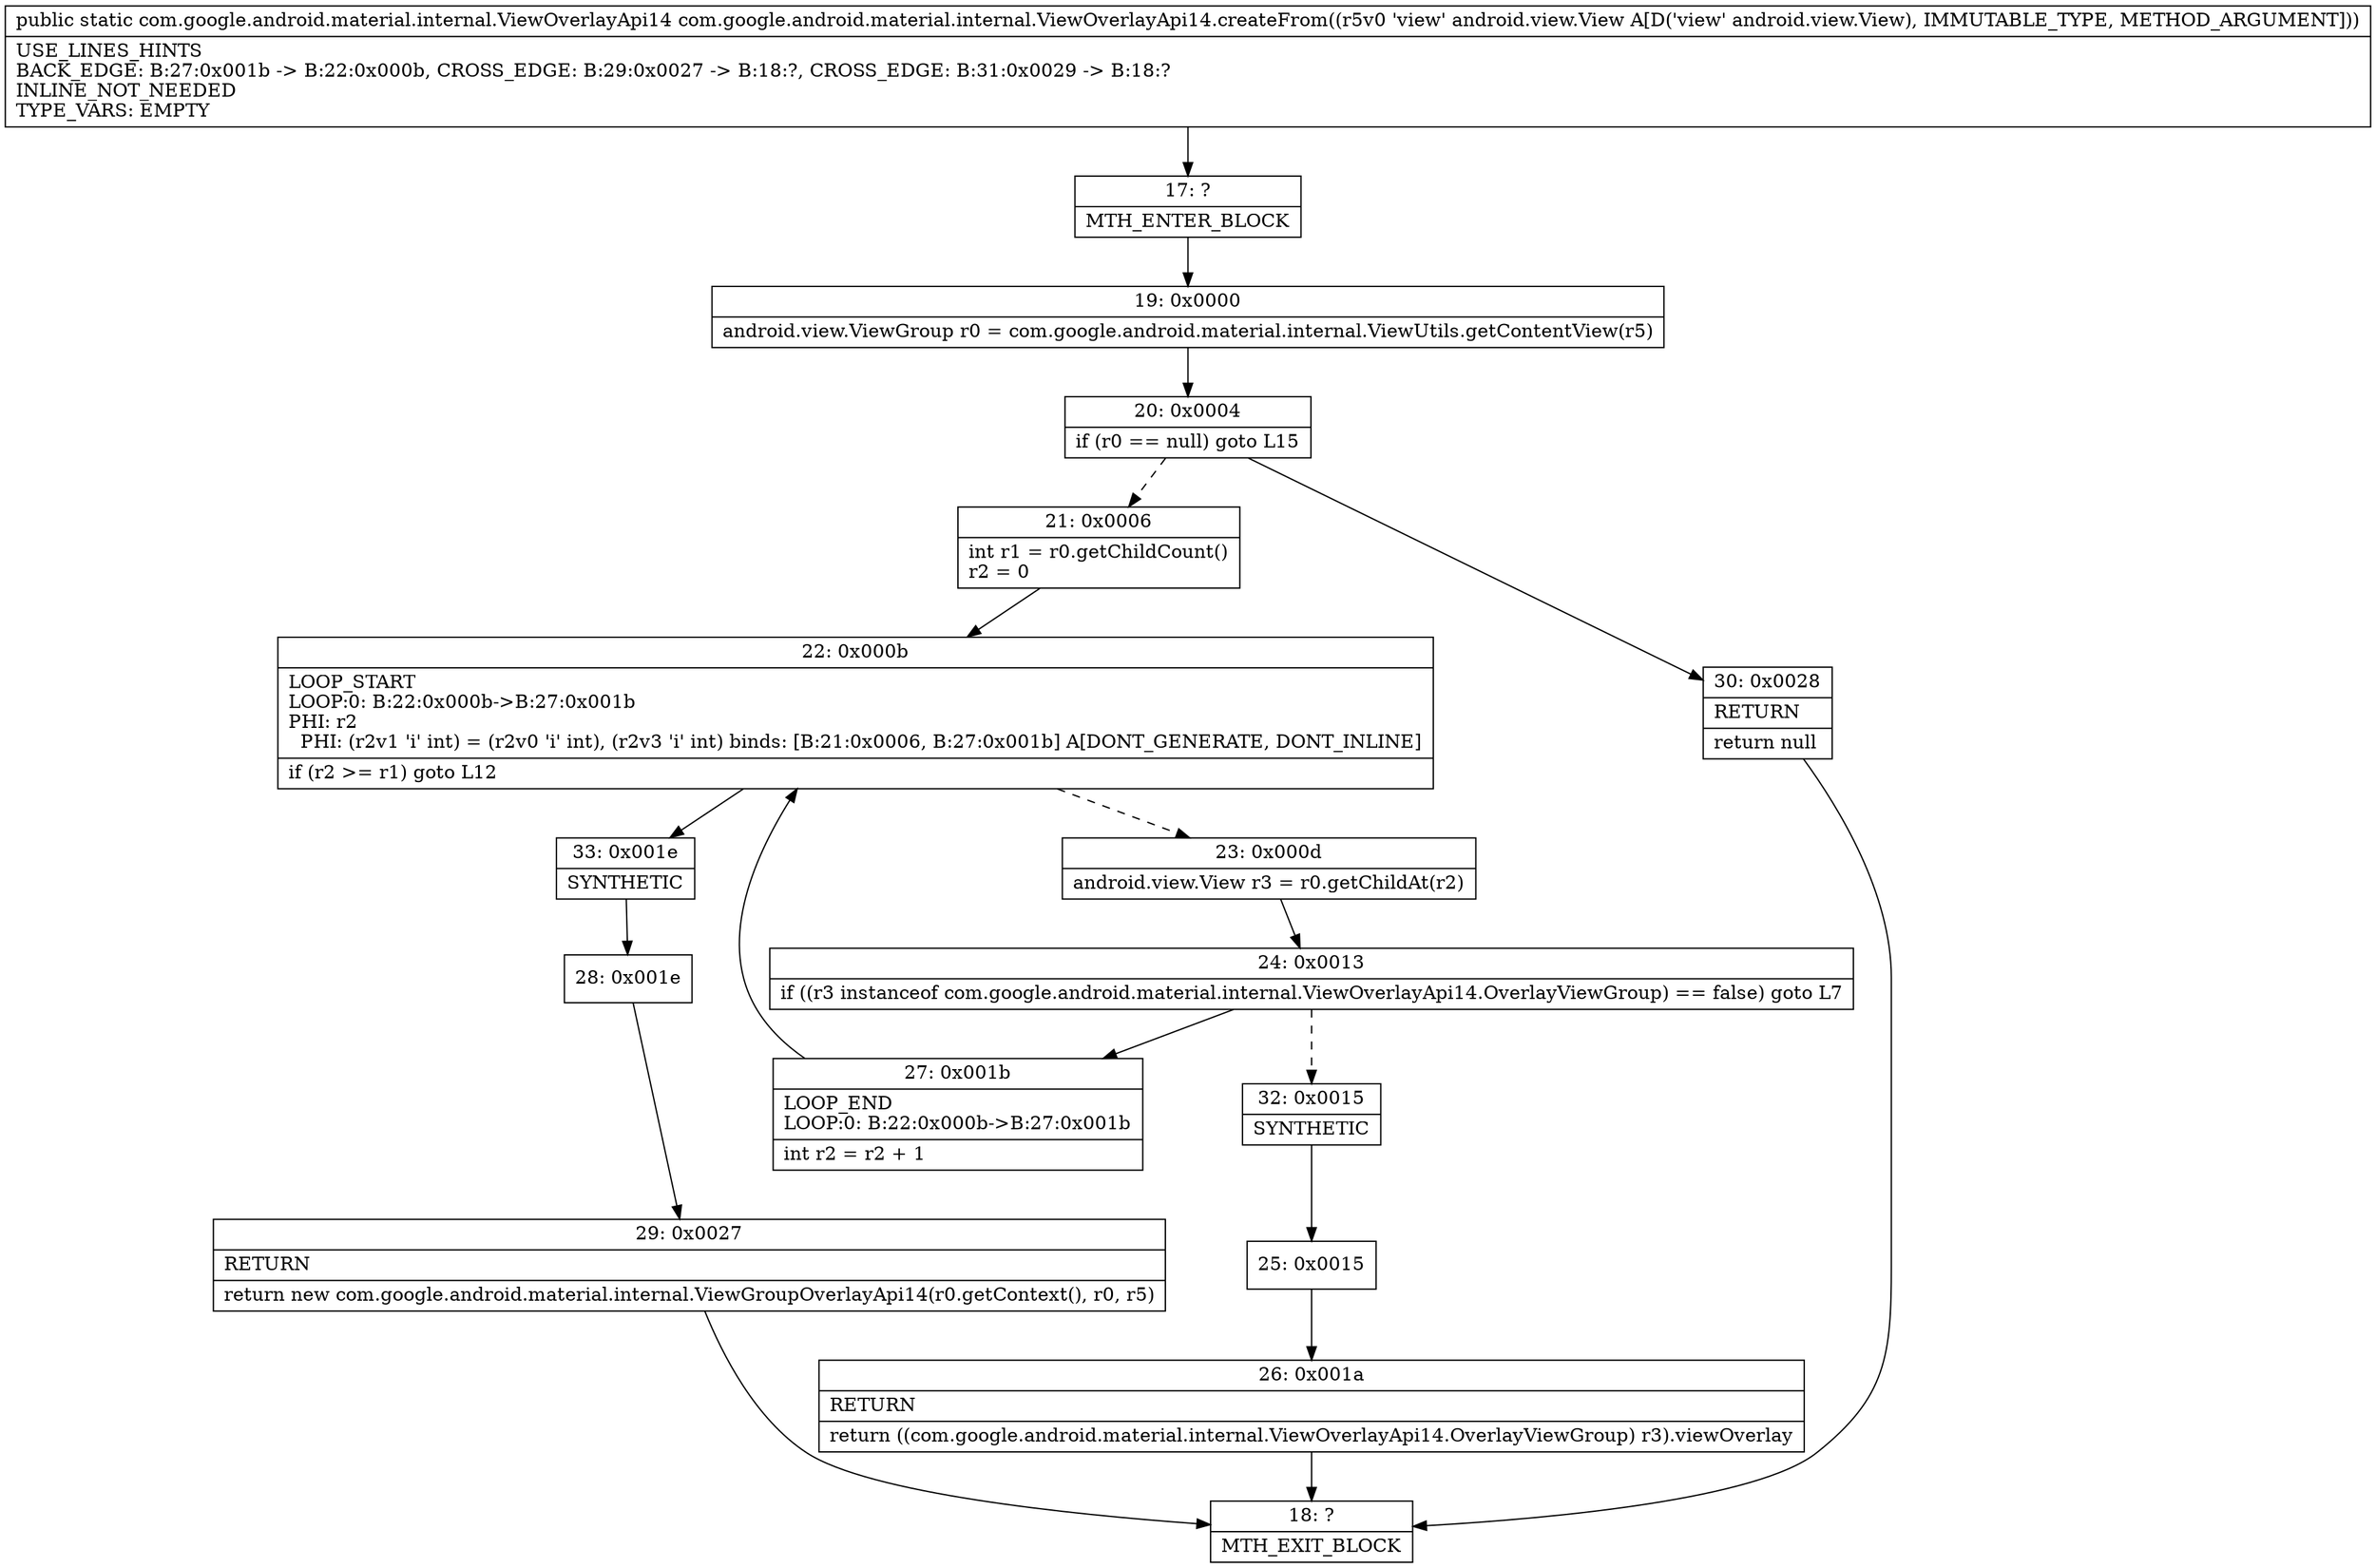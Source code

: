 digraph "CFG forcom.google.android.material.internal.ViewOverlayApi14.createFrom(Landroid\/view\/View;)Lcom\/google\/android\/material\/internal\/ViewOverlayApi14;" {
Node_17 [shape=record,label="{17\:\ ?|MTH_ENTER_BLOCK\l}"];
Node_19 [shape=record,label="{19\:\ 0x0000|android.view.ViewGroup r0 = com.google.android.material.internal.ViewUtils.getContentView(r5)\l}"];
Node_20 [shape=record,label="{20\:\ 0x0004|if (r0 == null) goto L15\l}"];
Node_21 [shape=record,label="{21\:\ 0x0006|int r1 = r0.getChildCount()\lr2 = 0\l}"];
Node_22 [shape=record,label="{22\:\ 0x000b|LOOP_START\lLOOP:0: B:22:0x000b\-\>B:27:0x001b\lPHI: r2 \l  PHI: (r2v1 'i' int) = (r2v0 'i' int), (r2v3 'i' int) binds: [B:21:0x0006, B:27:0x001b] A[DONT_GENERATE, DONT_INLINE]\l|if (r2 \>= r1) goto L12\l}"];
Node_23 [shape=record,label="{23\:\ 0x000d|android.view.View r3 = r0.getChildAt(r2)\l}"];
Node_24 [shape=record,label="{24\:\ 0x0013|if ((r3 instanceof com.google.android.material.internal.ViewOverlayApi14.OverlayViewGroup) == false) goto L7\l}"];
Node_27 [shape=record,label="{27\:\ 0x001b|LOOP_END\lLOOP:0: B:22:0x000b\-\>B:27:0x001b\l|int r2 = r2 + 1\l}"];
Node_32 [shape=record,label="{32\:\ 0x0015|SYNTHETIC\l}"];
Node_25 [shape=record,label="{25\:\ 0x0015}"];
Node_26 [shape=record,label="{26\:\ 0x001a|RETURN\l|return ((com.google.android.material.internal.ViewOverlayApi14.OverlayViewGroup) r3).viewOverlay\l}"];
Node_18 [shape=record,label="{18\:\ ?|MTH_EXIT_BLOCK\l}"];
Node_33 [shape=record,label="{33\:\ 0x001e|SYNTHETIC\l}"];
Node_28 [shape=record,label="{28\:\ 0x001e}"];
Node_29 [shape=record,label="{29\:\ 0x0027|RETURN\l|return new com.google.android.material.internal.ViewGroupOverlayApi14(r0.getContext(), r0, r5)\l}"];
Node_30 [shape=record,label="{30\:\ 0x0028|RETURN\l|return null\l}"];
MethodNode[shape=record,label="{public static com.google.android.material.internal.ViewOverlayApi14 com.google.android.material.internal.ViewOverlayApi14.createFrom((r5v0 'view' android.view.View A[D('view' android.view.View), IMMUTABLE_TYPE, METHOD_ARGUMENT]))  | USE_LINES_HINTS\lBACK_EDGE: B:27:0x001b \-\> B:22:0x000b, CROSS_EDGE: B:29:0x0027 \-\> B:18:?, CROSS_EDGE: B:31:0x0029 \-\> B:18:?\lINLINE_NOT_NEEDED\lTYPE_VARS: EMPTY\l}"];
MethodNode -> Node_17;Node_17 -> Node_19;
Node_19 -> Node_20;
Node_20 -> Node_21[style=dashed];
Node_20 -> Node_30;
Node_21 -> Node_22;
Node_22 -> Node_23[style=dashed];
Node_22 -> Node_33;
Node_23 -> Node_24;
Node_24 -> Node_27;
Node_24 -> Node_32[style=dashed];
Node_27 -> Node_22;
Node_32 -> Node_25;
Node_25 -> Node_26;
Node_26 -> Node_18;
Node_33 -> Node_28;
Node_28 -> Node_29;
Node_29 -> Node_18;
Node_30 -> Node_18;
}

